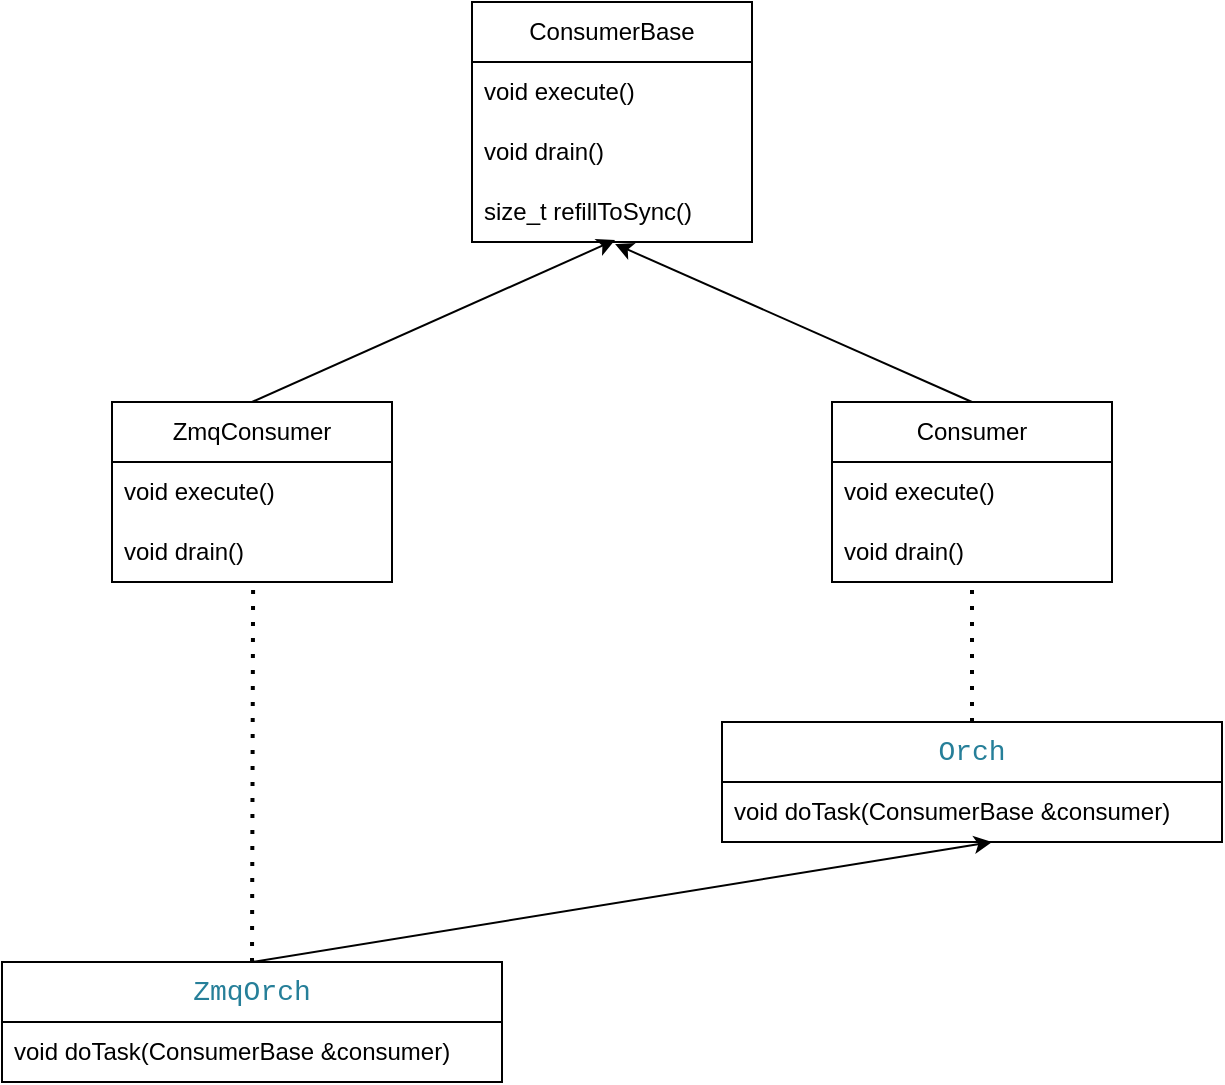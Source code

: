<mxfile version="24.1.0" type="device">
  <diagram name="Page-1" id="uKP-EDSf1lKN96ZDEP9G">
    <mxGraphModel dx="1140" dy="545" grid="1" gridSize="10" guides="1" tooltips="1" connect="1" arrows="1" fold="1" page="1" pageScale="1" pageWidth="850" pageHeight="1100" math="0" shadow="0">
      <root>
        <mxCell id="0" />
        <mxCell id="1" parent="0" />
        <mxCell id="1DqRGN8BmxDLlIrr9F_o-1" value="&lt;div style=&quot;background-color: rgb(255, 255, 255); font-family: Consolas, &amp;quot;Courier New&amp;quot;, monospace; font-size: 14px; line-height: 19px; white-space: pre;&quot;&gt;&lt;span style=&quot;color: #267f99;&quot;&gt;Orch&lt;/span&gt;&lt;/div&gt;" style="swimlane;fontStyle=0;childLayout=stackLayout;horizontal=1;startSize=30;horizontalStack=0;resizeParent=1;resizeParentMax=0;resizeLast=0;collapsible=1;marginBottom=0;whiteSpace=wrap;html=1;" vertex="1" parent="1">
          <mxGeometry x="455" y="370" width="250" height="60" as="geometry" />
        </mxCell>
        <mxCell id="1DqRGN8BmxDLlIrr9F_o-2" value="void doTask(ConsumerBase &amp;amp;consumer)" style="text;strokeColor=none;fillColor=none;align=left;verticalAlign=middle;spacingLeft=4;spacingRight=4;overflow=hidden;points=[[0,0.5],[1,0.5]];portConstraint=eastwest;rotatable=0;whiteSpace=wrap;html=1;" vertex="1" parent="1DqRGN8BmxDLlIrr9F_o-1">
          <mxGeometry y="30" width="250" height="30" as="geometry" />
        </mxCell>
        <mxCell id="1DqRGN8BmxDLlIrr9F_o-5" value="&lt;div style=&quot;background-color: rgb(255, 255, 255); font-family: Consolas, &amp;quot;Courier New&amp;quot;, monospace; font-size: 14px; line-height: 19px; white-space: pre;&quot;&gt;&lt;span style=&quot;color: #267f99;&quot;&gt;ZmqOrch&lt;/span&gt;&lt;/div&gt;" style="swimlane;fontStyle=0;childLayout=stackLayout;horizontal=1;startSize=30;horizontalStack=0;resizeParent=1;resizeParentMax=0;resizeLast=0;collapsible=1;marginBottom=0;whiteSpace=wrap;html=1;" vertex="1" parent="1">
          <mxGeometry x="95" y="490" width="250" height="60" as="geometry" />
        </mxCell>
        <mxCell id="1DqRGN8BmxDLlIrr9F_o-6" value="void doTask(ConsumerBase &amp;amp;consumer)" style="text;strokeColor=none;fillColor=none;align=left;verticalAlign=middle;spacingLeft=4;spacingRight=4;overflow=hidden;points=[[0,0.5],[1,0.5]];portConstraint=eastwest;rotatable=0;whiteSpace=wrap;html=1;" vertex="1" parent="1DqRGN8BmxDLlIrr9F_o-5">
          <mxGeometry y="30" width="250" height="30" as="geometry" />
        </mxCell>
        <mxCell id="1DqRGN8BmxDLlIrr9F_o-9" value="ZmqConsumer" style="swimlane;fontStyle=0;childLayout=stackLayout;horizontal=1;startSize=30;horizontalStack=0;resizeParent=1;resizeParentMax=0;resizeLast=0;collapsible=1;marginBottom=0;whiteSpace=wrap;html=1;" vertex="1" parent="1">
          <mxGeometry x="150" y="210" width="140" height="90" as="geometry" />
        </mxCell>
        <mxCell id="1DqRGN8BmxDLlIrr9F_o-10" value="void execute()" style="text;strokeColor=none;fillColor=none;align=left;verticalAlign=middle;spacingLeft=4;spacingRight=4;overflow=hidden;points=[[0,0.5],[1,0.5]];portConstraint=eastwest;rotatable=0;whiteSpace=wrap;html=1;" vertex="1" parent="1DqRGN8BmxDLlIrr9F_o-9">
          <mxGeometry y="30" width="140" height="30" as="geometry" />
        </mxCell>
        <mxCell id="1DqRGN8BmxDLlIrr9F_o-11" value="void drain()" style="text;strokeColor=none;fillColor=none;align=left;verticalAlign=middle;spacingLeft=4;spacingRight=4;overflow=hidden;points=[[0,0.5],[1,0.5]];portConstraint=eastwest;rotatable=0;whiteSpace=wrap;html=1;" vertex="1" parent="1DqRGN8BmxDLlIrr9F_o-9">
          <mxGeometry y="60" width="140" height="30" as="geometry" />
        </mxCell>
        <mxCell id="1DqRGN8BmxDLlIrr9F_o-13" value="ConsumerBase" style="swimlane;fontStyle=0;childLayout=stackLayout;horizontal=1;startSize=30;horizontalStack=0;resizeParent=1;resizeParentMax=0;resizeLast=0;collapsible=1;marginBottom=0;whiteSpace=wrap;html=1;" vertex="1" parent="1">
          <mxGeometry x="330" y="10" width="140" height="120" as="geometry" />
        </mxCell>
        <mxCell id="1DqRGN8BmxDLlIrr9F_o-14" value="void execute()" style="text;strokeColor=none;fillColor=none;align=left;verticalAlign=middle;spacingLeft=4;spacingRight=4;overflow=hidden;points=[[0,0.5],[1,0.5]];portConstraint=eastwest;rotatable=0;whiteSpace=wrap;html=1;" vertex="1" parent="1DqRGN8BmxDLlIrr9F_o-13">
          <mxGeometry y="30" width="140" height="30" as="geometry" />
        </mxCell>
        <mxCell id="1DqRGN8BmxDLlIrr9F_o-15" value="void drain()" style="text;strokeColor=none;fillColor=none;align=left;verticalAlign=middle;spacingLeft=4;spacingRight=4;overflow=hidden;points=[[0,0.5],[1,0.5]];portConstraint=eastwest;rotatable=0;whiteSpace=wrap;html=1;" vertex="1" parent="1DqRGN8BmxDLlIrr9F_o-13">
          <mxGeometry y="60" width="140" height="30" as="geometry" />
        </mxCell>
        <mxCell id="1DqRGN8BmxDLlIrr9F_o-16" value="size_t refillToSync()" style="text;strokeColor=none;fillColor=none;align=left;verticalAlign=middle;spacingLeft=4;spacingRight=4;overflow=hidden;points=[[0,0.5],[1,0.5]];portConstraint=eastwest;rotatable=0;whiteSpace=wrap;html=1;" vertex="1" parent="1DqRGN8BmxDLlIrr9F_o-13">
          <mxGeometry y="90" width="140" height="30" as="geometry" />
        </mxCell>
        <mxCell id="1DqRGN8BmxDLlIrr9F_o-17" value="Consumer" style="swimlane;fontStyle=0;childLayout=stackLayout;horizontal=1;startSize=30;horizontalStack=0;resizeParent=1;resizeParentMax=0;resizeLast=0;collapsible=1;marginBottom=0;whiteSpace=wrap;html=1;" vertex="1" parent="1">
          <mxGeometry x="510" y="210" width="140" height="90" as="geometry" />
        </mxCell>
        <mxCell id="1DqRGN8BmxDLlIrr9F_o-18" value="void execute()" style="text;strokeColor=none;fillColor=none;align=left;verticalAlign=middle;spacingLeft=4;spacingRight=4;overflow=hidden;points=[[0,0.5],[1,0.5]];portConstraint=eastwest;rotatable=0;whiteSpace=wrap;html=1;" vertex="1" parent="1DqRGN8BmxDLlIrr9F_o-17">
          <mxGeometry y="30" width="140" height="30" as="geometry" />
        </mxCell>
        <mxCell id="1DqRGN8BmxDLlIrr9F_o-19" value="void drain()" style="text;strokeColor=none;fillColor=none;align=left;verticalAlign=middle;spacingLeft=4;spacingRight=4;overflow=hidden;points=[[0,0.5],[1,0.5]];portConstraint=eastwest;rotatable=0;whiteSpace=wrap;html=1;" vertex="1" parent="1DqRGN8BmxDLlIrr9F_o-17">
          <mxGeometry y="60" width="140" height="30" as="geometry" />
        </mxCell>
        <mxCell id="1DqRGN8BmxDLlIrr9F_o-21" value="" style="endArrow=classic;html=1;rounded=0;entryX=0.511;entryY=0.967;entryDx=0;entryDy=0;entryPerimeter=0;exitX=0.5;exitY=0;exitDx=0;exitDy=0;" edge="1" parent="1" source="1DqRGN8BmxDLlIrr9F_o-9" target="1DqRGN8BmxDLlIrr9F_o-16">
          <mxGeometry width="50" height="50" relative="1" as="geometry">
            <mxPoint x="400" y="310" as="sourcePoint" />
            <mxPoint x="450" y="260" as="targetPoint" />
          </mxGeometry>
        </mxCell>
        <mxCell id="1DqRGN8BmxDLlIrr9F_o-22" value="" style="endArrow=classic;html=1;rounded=0;entryX=0.511;entryY=1.033;entryDx=0;entryDy=0;entryPerimeter=0;exitX=0.5;exitY=0;exitDx=0;exitDy=0;" edge="1" parent="1" source="1DqRGN8BmxDLlIrr9F_o-17" target="1DqRGN8BmxDLlIrr9F_o-16">
          <mxGeometry width="50" height="50" relative="1" as="geometry">
            <mxPoint x="400" y="310" as="sourcePoint" />
            <mxPoint x="450" y="260" as="targetPoint" />
          </mxGeometry>
        </mxCell>
        <mxCell id="1DqRGN8BmxDLlIrr9F_o-24" value="" style="endArrow=classic;html=1;rounded=0;exitX=0.5;exitY=0;exitDx=0;exitDy=0;" edge="1" parent="1" source="1DqRGN8BmxDLlIrr9F_o-5">
          <mxGeometry width="50" height="50" relative="1" as="geometry">
            <mxPoint x="400" y="440" as="sourcePoint" />
            <mxPoint x="590" y="430" as="targetPoint" />
          </mxGeometry>
        </mxCell>
        <mxCell id="1DqRGN8BmxDLlIrr9F_o-25" value="" style="endArrow=none;dashed=1;html=1;dashPattern=1 3;strokeWidth=2;rounded=0;entryX=0.504;entryY=0.933;entryDx=0;entryDy=0;entryPerimeter=0;exitX=0.5;exitY=0;exitDx=0;exitDy=0;" edge="1" parent="1" source="1DqRGN8BmxDLlIrr9F_o-5" target="1DqRGN8BmxDLlIrr9F_o-11">
          <mxGeometry width="50" height="50" relative="1" as="geometry">
            <mxPoint x="400" y="440" as="sourcePoint" />
            <mxPoint x="450" y="390" as="targetPoint" />
          </mxGeometry>
        </mxCell>
        <mxCell id="1DqRGN8BmxDLlIrr9F_o-26" value="" style="endArrow=none;dashed=1;html=1;dashPattern=1 3;strokeWidth=2;rounded=0;exitX=0.5;exitY=0;exitDx=0;exitDy=0;" edge="1" parent="1" source="1DqRGN8BmxDLlIrr9F_o-1">
          <mxGeometry width="50" height="50" relative="1" as="geometry">
            <mxPoint x="230" y="500" as="sourcePoint" />
            <mxPoint x="580" y="299" as="targetPoint" />
          </mxGeometry>
        </mxCell>
      </root>
    </mxGraphModel>
  </diagram>
</mxfile>
